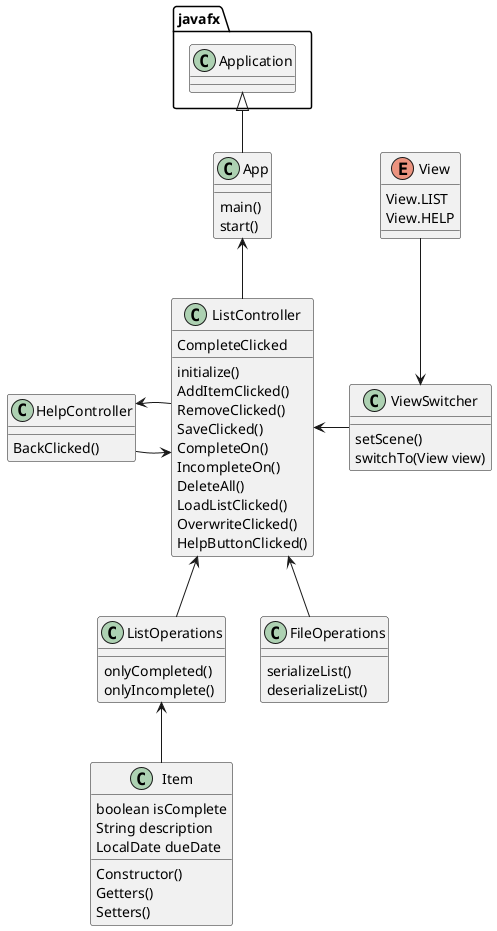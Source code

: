 @startuml
'https://plantuml.com/class-diagram

class App {
main()
start()
}

enum View{
View.LIST
View.HELP
}

class ViewSwitcher{
setScene()
switchTo(View view)
}

class ListOperations {
onlyCompleted()
onlyIncomplete()
}

class ListController {
initialize()
AddItemClicked()
RemoveClicked()
CompleteClicked
SaveClicked()
CompleteOn()
IncompleteOn()
DeleteAll()
LoadListClicked()
OverwriteClicked()
HelpButtonClicked()
}

class Item {
boolean isComplete
String description
LocalDate dueDate
Constructor()
Getters()
Setters()
}


class FileOperations {
serializeList()
deserializeList()
}

class HelpController{
BackClicked()
}

javafx.Application <|-- App
App <-- ListController

HelpController -> ListController
HelpController <- ListController
ListController <--  ListOperations
ListOperations <-- Item
ListController <-- FileOperations
ListController <- ViewSwitcher
View --> ViewSwitcher



@enduml